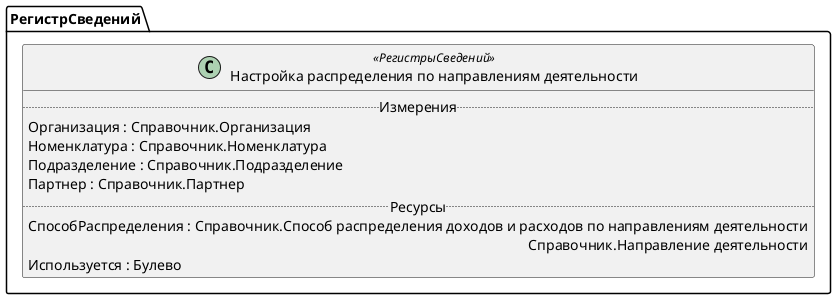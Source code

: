 ﻿@startuml НастройкаРаспределенияПоНаправлениямДеятельности
'!include templates.wsd
'..\include templates.wsd
class РегистрСведений.НастройкаРаспределенияПоНаправлениямДеятельности as "Настройка распределения по направлениям деятельности" <<РегистрыСведений>>
{
..Измерения..
Организация : Справочник.Организация
Номенклатура : Справочник.Номенклатура
Подразделение : Справочник.Подразделение
Партнер : Справочник.Партнер
..Ресурсы..
СпособРаспределения : Справочник.Способ распределения доходов и расходов по направлениям деятельности\rСправочник.Направление деятельности
Используется : Булево
}
@enduml
